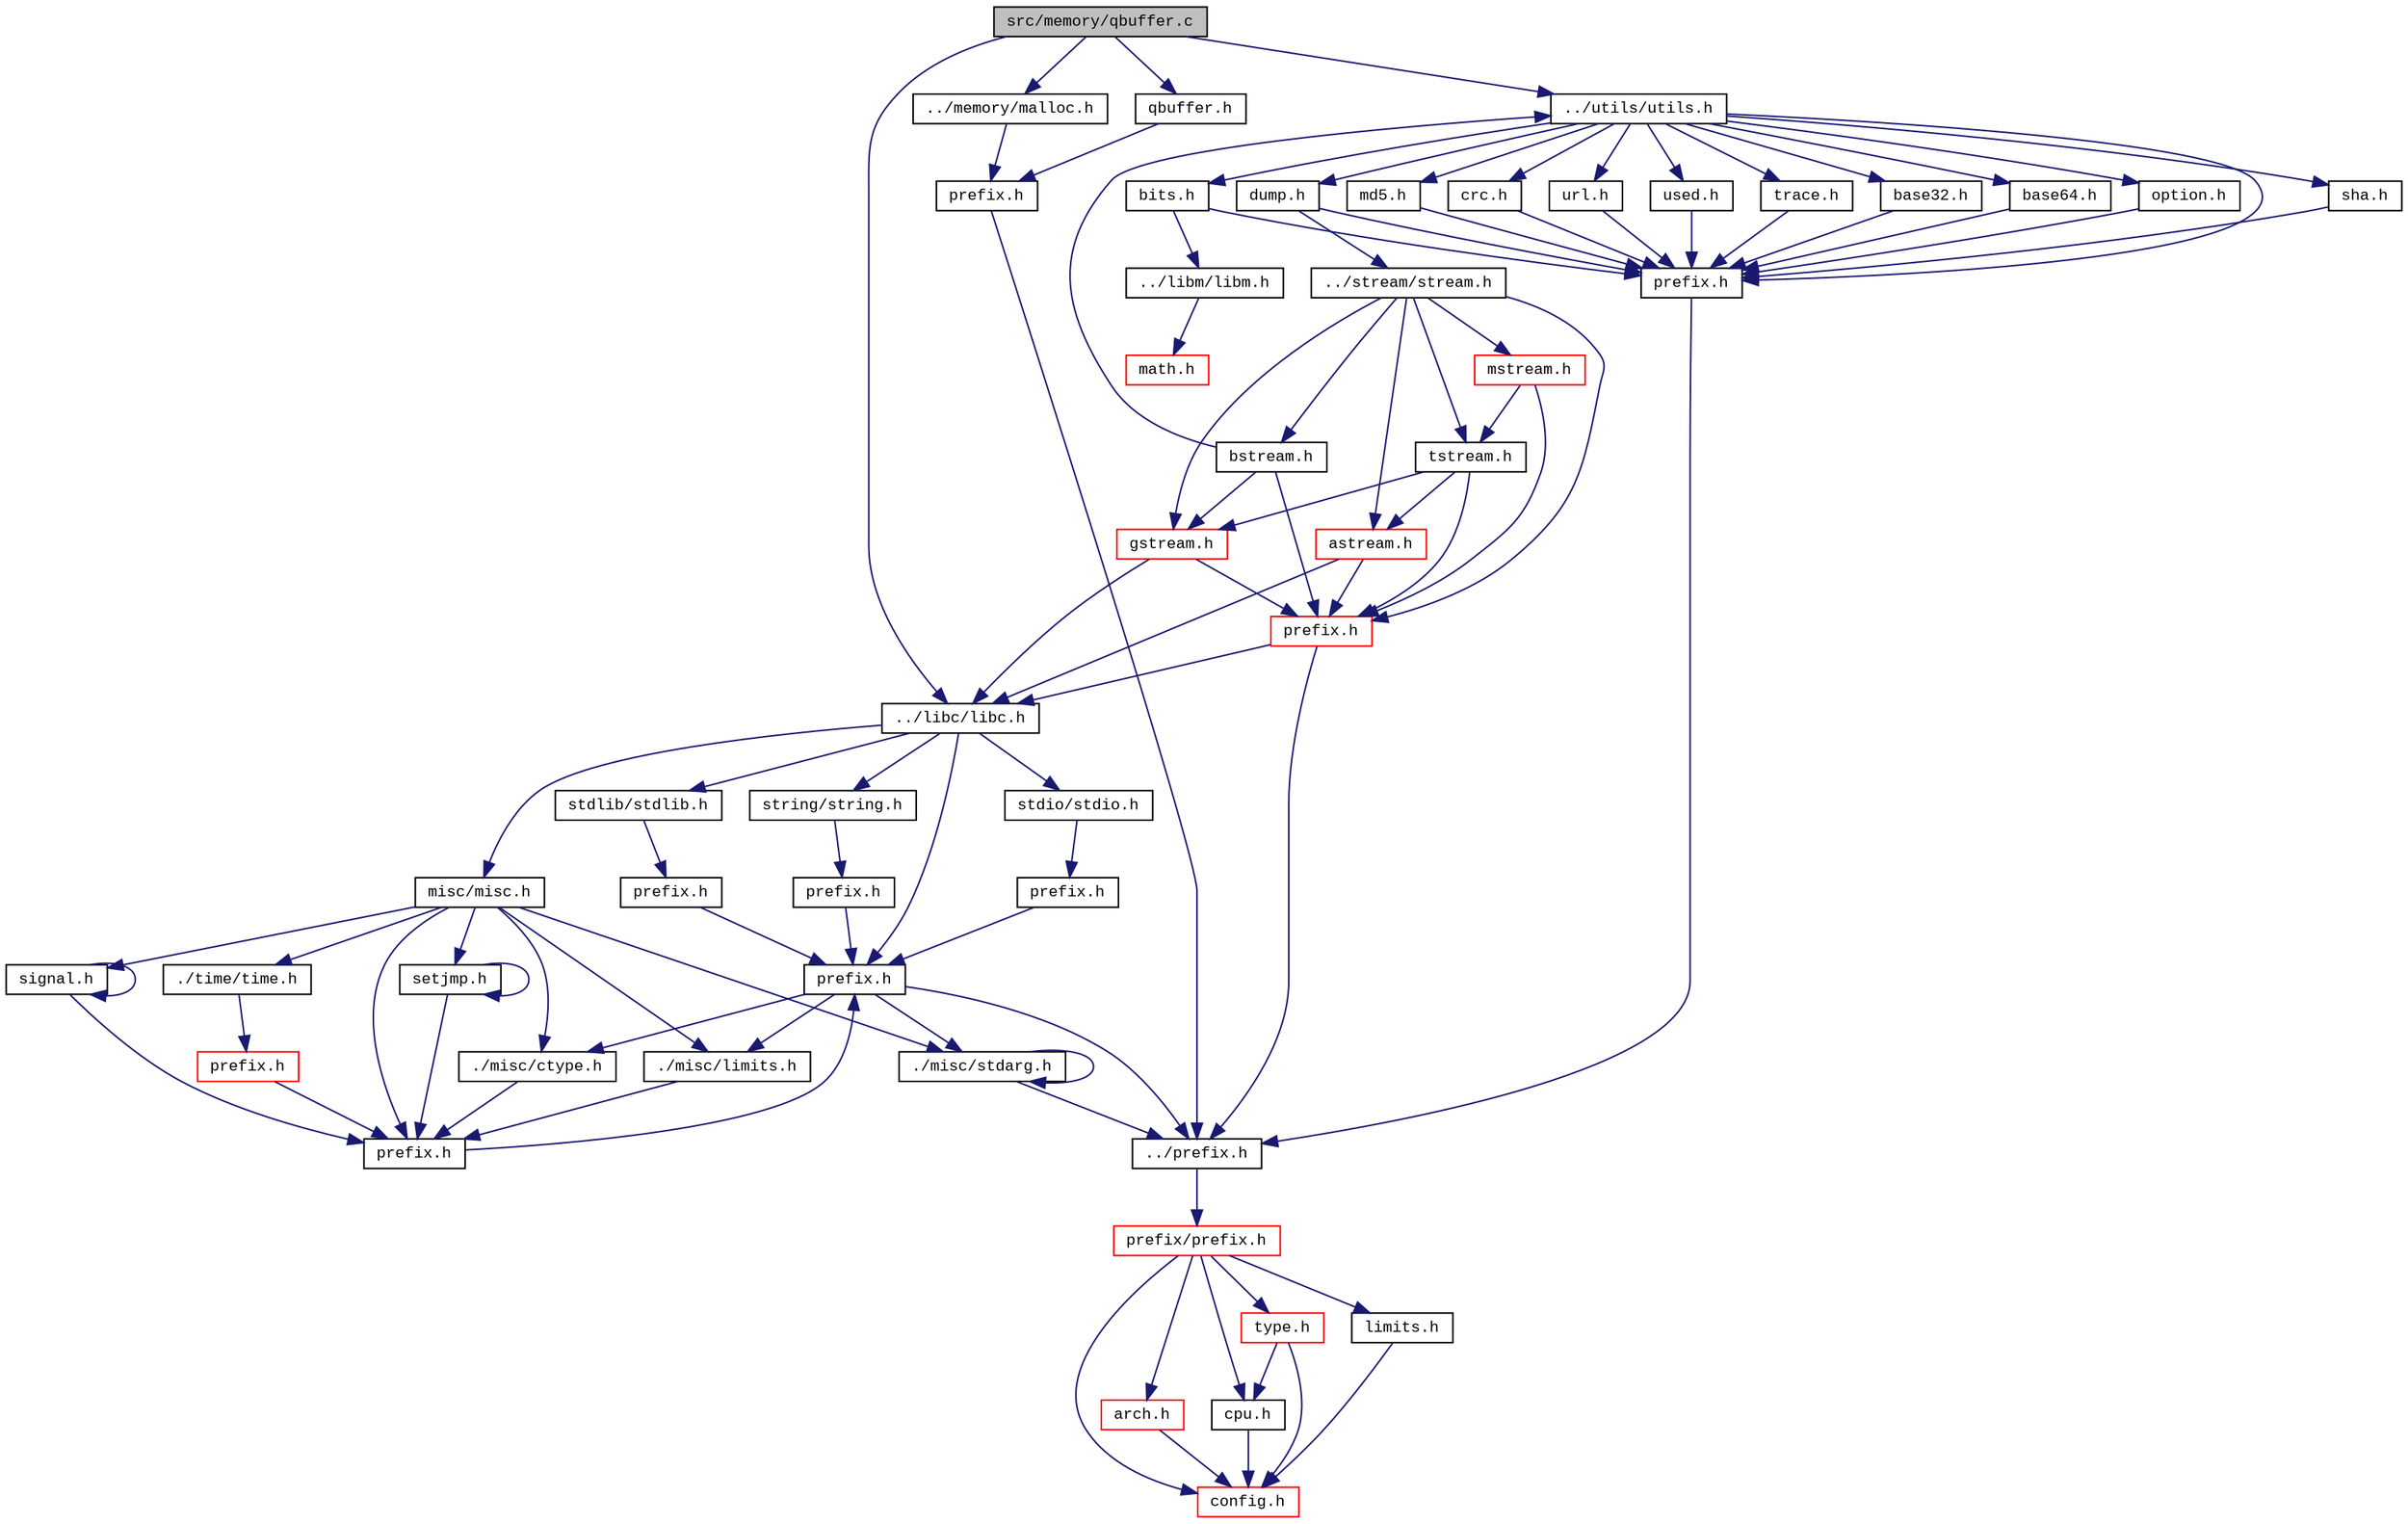 digraph "src/memory/qbuffer.c"
{
  edge [fontname="CourierNew",fontsize="10",labelfontname="CourierNew",labelfontsize="10"];
  node [fontname="CourierNew",fontsize="10",shape=record];
  Node1 [label="src/memory/qbuffer.c",height=0.2,width=0.4,color="black", fillcolor="grey75", style="filled" fontcolor="black"];
  Node1 -> Node2 [color="midnightblue",fontsize="10",style="solid",fontname="CourierNew"];
  Node2 [label="qbuffer.h",height=0.2,width=0.4,color="black", fillcolor="white", style="filled",URL="$d3/d60/qbuffer_8h.html"];
  Node2 -> Node3 [color="midnightblue",fontsize="10",style="solid",fontname="CourierNew"];
  Node3 [label="prefix.h",height=0.2,width=0.4,color="black", fillcolor="white", style="filled",URL="$d0/dad/memory_2prefix_8h_source.html"];
  Node3 -> Node4 [color="midnightblue",fontsize="10",style="solid",fontname="CourierNew"];
  Node4 [label="../prefix.h",height=0.2,width=0.4,color="black", fillcolor="white", style="filled",URL="$df/d5c/prefix_8h_source.html"];
  Node4 -> Node5 [color="midnightblue",fontsize="10",style="solid",fontname="CourierNew"];
  Node5 [label="prefix/prefix.h",height=0.2,width=0.4,color="red", fillcolor="white", style="filled",URL="$da/da3/prefix_2prefix_8h_source.html"];
  Node5 -> Node6 [color="midnightblue",fontsize="10",style="solid",fontname="CourierNew"];
  Node6 [label="config.h",height=0.2,width=0.4,color="red", fillcolor="white", style="filled",URL="$de/d7b/prefix_2config_8h_source.html"];
  Node5 -> Node7 [color="midnightblue",fontsize="10",style="solid",fontname="CourierNew"];
  Node7 [label="cpu.h",height=0.2,width=0.4,color="black", fillcolor="white", style="filled",URL="$dc/da7/cpu_8h.html"];
  Node7 -> Node6 [color="midnightblue",fontsize="10",style="solid",fontname="CourierNew"];
  Node5 -> Node8 [color="midnightblue",fontsize="10",style="solid",fontname="CourierNew"];
  Node8 [label="arch.h",height=0.2,width=0.4,color="red", fillcolor="white", style="filled",URL="$d2/d2d/arch_8h.html"];
  Node8 -> Node6 [color="midnightblue",fontsize="10",style="solid",fontname="CourierNew"];
  Node5 -> Node9 [color="midnightblue",fontsize="10",style="solid",fontname="CourierNew"];
  Node9 [label="type.h",height=0.2,width=0.4,color="red", fillcolor="white", style="filled",URL="$d6/d57/prefix_2type_8h_source.html"];
  Node9 -> Node6 [color="midnightblue",fontsize="10",style="solid",fontname="CourierNew"];
  Node9 -> Node7 [color="midnightblue",fontsize="10",style="solid",fontname="CourierNew"];
  Node5 -> Node10 [color="midnightblue",fontsize="10",style="solid",fontname="CourierNew"];
  Node10 [label="limits.h",height=0.2,width=0.4,color="black", fillcolor="white", style="filled",URL="$da/d87/prefix_2limits_8h_source.html"];
  Node10 -> Node6 [color="midnightblue",fontsize="10",style="solid",fontname="CourierNew"];
  Node1 -> Node11 [color="midnightblue",fontsize="10",style="solid",fontname="CourierNew"];
  Node11 [label="../memory/malloc.h",height=0.2,width=0.4,color="black", fillcolor="white", style="filled",URL="$d1/dd8/memory_2malloc_8h_source.html"];
  Node11 -> Node3 [color="midnightblue",fontsize="10",style="solid",fontname="CourierNew"];
  Node1 -> Node12 [color="midnightblue",fontsize="10",style="solid",fontname="CourierNew"];
  Node12 [label="../libc/libc.h",height=0.2,width=0.4,color="black", fillcolor="white", style="filled",URL="$db/dc8/libc_8h.html"];
  Node12 -> Node13 [color="midnightblue",fontsize="10",style="solid",fontname="CourierNew"];
  Node13 [label="prefix.h",height=0.2,width=0.4,color="black", fillcolor="white", style="filled",URL="$d4/df0/libc_2prefix_8h_source.html"];
  Node13 -> Node4 [color="midnightblue",fontsize="10",style="solid",fontname="CourierNew"];
  Node13 -> Node14 [color="midnightblue",fontsize="10",style="solid",fontname="CourierNew"];
  Node14 [label="./misc/ctype.h",height=0.2,width=0.4,color="black", fillcolor="white", style="filled",URL="$d7/d0d/ctype_8h.html"];
  Node14 -> Node15 [color="midnightblue",fontsize="10",style="solid",fontname="CourierNew"];
  Node15 [label="prefix.h",height=0.2,width=0.4,color="black", fillcolor="white", style="filled",URL="$d4/d8c/libc_2misc_2prefix_8h_source.html"];
  Node15 -> Node13 [color="midnightblue",fontsize="10",style="solid",fontname="CourierNew"];
  Node13 -> Node16 [color="midnightblue",fontsize="10",style="solid",fontname="CourierNew"];
  Node16 [label="./misc/limits.h",height=0.2,width=0.4,color="black", fillcolor="white", style="filled",URL="$d8/dab/libc_2misc_2limits_8h_source.html"];
  Node16 -> Node15 [color="midnightblue",fontsize="10",style="solid",fontname="CourierNew"];
  Node13 -> Node17 [color="midnightblue",fontsize="10",style="solid",fontname="CourierNew"];
  Node17 [label="./misc/stdarg.h",height=0.2,width=0.4,color="black", fillcolor="white", style="filled",URL="$d1/d2d/stdarg_8h.html"];
  Node17 -> Node4 [color="midnightblue",fontsize="10",style="solid",fontname="CourierNew"];
  Node17 -> Node17 [color="midnightblue",fontsize="10",style="solid",fontname="CourierNew"];
  Node12 -> Node18 [color="midnightblue",fontsize="10",style="solid",fontname="CourierNew"];
  Node18 [label="misc/misc.h",height=0.2,width=0.4,color="black", fillcolor="white", style="filled",URL="$d4/d08/misc_8h.html"];
  Node18 -> Node15 [color="midnightblue",fontsize="10",style="solid",fontname="CourierNew"];
  Node18 -> Node14 [color="midnightblue",fontsize="10",style="solid",fontname="CourierNew"];
  Node18 -> Node17 [color="midnightblue",fontsize="10",style="solid",fontname="CourierNew"];
  Node18 -> Node19 [color="midnightblue",fontsize="10",style="solid",fontname="CourierNew"];
  Node19 [label="setjmp.h",height=0.2,width=0.4,color="black", fillcolor="white", style="filled",URL="$dd/df8/setjmp_8h.html"];
  Node19 -> Node15 [color="midnightblue",fontsize="10",style="solid",fontname="CourierNew"];
  Node19 -> Node19 [color="midnightblue",fontsize="10",style="solid",fontname="CourierNew"];
  Node18 -> Node20 [color="midnightblue",fontsize="10",style="solid",fontname="CourierNew"];
  Node20 [label="signal.h",height=0.2,width=0.4,color="black", fillcolor="white", style="filled",URL="$d8/d39/signal_8h.html"];
  Node20 -> Node15 [color="midnightblue",fontsize="10",style="solid",fontname="CourierNew"];
  Node20 -> Node20 [color="midnightblue",fontsize="10",style="solid",fontname="CourierNew"];
  Node18 -> Node16 [color="midnightblue",fontsize="10",style="solid",fontname="CourierNew"];
  Node18 -> Node21 [color="midnightblue",fontsize="10",style="solid",fontname="CourierNew"];
  Node21 [label="./time/time.h",height=0.2,width=0.4,color="black", fillcolor="white", style="filled",URL="$de/d4b/libc_2misc_2time_2time_8h_source.html"];
  Node21 -> Node22 [color="midnightblue",fontsize="10",style="solid",fontname="CourierNew"];
  Node22 [label="prefix.h",height=0.2,width=0.4,color="red", fillcolor="white", style="filled",URL="$d9/dcf/libc_2misc_2time_2prefix_8h_source.html"];
  Node22 -> Node15 [color="midnightblue",fontsize="10",style="solid",fontname="CourierNew"];
  Node12 -> Node23 [color="midnightblue",fontsize="10",style="solid",fontname="CourierNew"];
  Node23 [label="stdio/stdio.h",height=0.2,width=0.4,color="black", fillcolor="white", style="filled",URL="$d6/dd1/stdio_8h.html"];
  Node23 -> Node24 [color="midnightblue",fontsize="10",style="solid",fontname="CourierNew"];
  Node24 [label="prefix.h",height=0.2,width=0.4,color="black", fillcolor="white", style="filled",URL="$d3/de9/libc_2stdio_2prefix_8h_source.html"];
  Node24 -> Node13 [color="midnightblue",fontsize="10",style="solid",fontname="CourierNew"];
  Node12 -> Node25 [color="midnightblue",fontsize="10",style="solid",fontname="CourierNew"];
  Node25 [label="stdlib/stdlib.h",height=0.2,width=0.4,color="black", fillcolor="white", style="filled",URL="$dc/d9c/stdlib_8h.html"];
  Node25 -> Node26 [color="midnightblue",fontsize="10",style="solid",fontname="CourierNew"];
  Node26 [label="prefix.h",height=0.2,width=0.4,color="black", fillcolor="white", style="filled",URL="$da/de8/libc_2stdlib_2prefix_8h_source.html"];
  Node26 -> Node13 [color="midnightblue",fontsize="10",style="solid",fontname="CourierNew"];
  Node12 -> Node27 [color="midnightblue",fontsize="10",style="solid",fontname="CourierNew"];
  Node27 [label="string/string.h",height=0.2,width=0.4,color="black", fillcolor="white", style="filled",URL="$da/d52/libc_2string_2string_8h_source.html"];
  Node27 -> Node28 [color="midnightblue",fontsize="10",style="solid",fontname="CourierNew"];
  Node28 [label="prefix.h",height=0.2,width=0.4,color="black", fillcolor="white", style="filled",URL="$d3/d83/libc_2string_2prefix_8h_source.html"];
  Node28 -> Node13 [color="midnightblue",fontsize="10",style="solid",fontname="CourierNew"];
  Node1 -> Node29 [color="midnightblue",fontsize="10",style="solid",fontname="CourierNew"];
  Node29 [label="../utils/utils.h",height=0.2,width=0.4,color="black", fillcolor="white", style="filled",URL="$de/d2f/utils_2utils_8h_source.html"];
  Node29 -> Node30 [color="midnightblue",fontsize="10",style="solid",fontname="CourierNew"];
  Node30 [label="prefix.h",height=0.2,width=0.4,color="black", fillcolor="white", style="filled",URL="$de/d60/utils_2prefix_8h_source.html"];
  Node30 -> Node4 [color="midnightblue",fontsize="10",style="solid",fontname="CourierNew"];
  Node29 -> Node31 [color="midnightblue",fontsize="10",style="solid",fontname="CourierNew"];
  Node31 [label="bits.h",height=0.2,width=0.4,color="black", fillcolor="white", style="filled",URL="$df/db9/bits_8h_source.html"];
  Node31 -> Node30 [color="midnightblue",fontsize="10",style="solid",fontname="CourierNew"];
  Node31 -> Node32 [color="midnightblue",fontsize="10",style="solid",fontname="CourierNew"];
  Node32 [label="../libm/libm.h",height=0.2,width=0.4,color="black", fillcolor="white", style="filled",URL="$d9/ded/libm_8h.html"];
  Node32 -> Node33 [color="midnightblue",fontsize="10",style="solid",fontname="CourierNew"];
  Node33 [label="math.h",height=0.2,width=0.4,color="red", fillcolor="white", style="filled",URL="$d5/d91/libm_2math_8h_source.html"];
  Node29 -> Node34 [color="midnightblue",fontsize="10",style="solid",fontname="CourierNew"];
  Node34 [label="sha.h",height=0.2,width=0.4,color="black", fillcolor="white", style="filled",URL="$d9/d61/sha_8h.html"];
  Node34 -> Node30 [color="midnightblue",fontsize="10",style="solid",fontname="CourierNew"];
  Node29 -> Node35 [color="midnightblue",fontsize="10",style="solid",fontname="CourierNew"];
  Node35 [label="md5.h",height=0.2,width=0.4,color="black", fillcolor="white", style="filled",URL="$da/db0/md5_8h.html"];
  Node35 -> Node30 [color="midnightblue",fontsize="10",style="solid",fontname="CourierNew"];
  Node29 -> Node36 [color="midnightblue",fontsize="10",style="solid",fontname="CourierNew"];
  Node36 [label="crc.h",height=0.2,width=0.4,color="black", fillcolor="white", style="filled",URL="$dc/de6/crc_8h_source.html"];
  Node36 -> Node30 [color="midnightblue",fontsize="10",style="solid",fontname="CourierNew"];
  Node29 -> Node37 [color="midnightblue",fontsize="10",style="solid",fontname="CourierNew"];
  Node37 [label="url.h",height=0.2,width=0.4,color="black", fillcolor="white", style="filled",URL="$de/d6c/utils_2url_8h_source.html"];
  Node37 -> Node30 [color="midnightblue",fontsize="10",style="solid",fontname="CourierNew"];
  Node29 -> Node38 [color="midnightblue",fontsize="10",style="solid",fontname="CourierNew"];
  Node38 [label="dump.h",height=0.2,width=0.4,color="black", fillcolor="white", style="filled",URL="$d5/de5/dump_8h.html"];
  Node38 -> Node30 [color="midnightblue",fontsize="10",style="solid",fontname="CourierNew"];
  Node38 -> Node39 [color="midnightblue",fontsize="10",style="solid",fontname="CourierNew"];
  Node39 [label="../stream/stream.h",height=0.2,width=0.4,color="black", fillcolor="white", style="filled",URL="$d8/d95/stream_8h.html"];
  Node39 -> Node40 [color="midnightblue",fontsize="10",style="solid",fontname="CourierNew"];
  Node40 [label="prefix.h",height=0.2,width=0.4,color="red", fillcolor="white", style="filled",URL="$d2/dd0/stream_2prefix_8h_source.html"];
  Node40 -> Node4 [color="midnightblue",fontsize="10",style="solid",fontname="CourierNew"];
  Node40 -> Node12 [color="midnightblue",fontsize="10",style="solid",fontname="CourierNew"];
  Node39 -> Node41 [color="midnightblue",fontsize="10",style="solid",fontname="CourierNew"];
  Node41 [label="bstream.h",height=0.2,width=0.4,color="black", fillcolor="white", style="filled",URL="$de/d56/bstream_8h.html"];
  Node41 -> Node40 [color="midnightblue",fontsize="10",style="solid",fontname="CourierNew"];
  Node41 -> Node42 [color="midnightblue",fontsize="10",style="solid",fontname="CourierNew"];
  Node42 [label="gstream.h",height=0.2,width=0.4,color="red", fillcolor="white", style="filled",URL="$d1/dac/gstream_8h.html"];
  Node42 -> Node40 [color="midnightblue",fontsize="10",style="solid",fontname="CourierNew"];
  Node42 -> Node12 [color="midnightblue",fontsize="10",style="solid",fontname="CourierNew"];
  Node41 -> Node29 [color="midnightblue",fontsize="10",style="solid",fontname="CourierNew"];
  Node39 -> Node42 [color="midnightblue",fontsize="10",style="solid",fontname="CourierNew"];
  Node39 -> Node43 [color="midnightblue",fontsize="10",style="solid",fontname="CourierNew"];
  Node43 [label="astream.h",height=0.2,width=0.4,color="red", fillcolor="white", style="filled",URL="$dd/dd5/astream_8h.html"];
  Node43 -> Node40 [color="midnightblue",fontsize="10",style="solid",fontname="CourierNew"];
  Node43 -> Node12 [color="midnightblue",fontsize="10",style="solid",fontname="CourierNew"];
  Node39 -> Node44 [color="midnightblue",fontsize="10",style="solid",fontname="CourierNew"];
  Node44 [label="tstream.h",height=0.2,width=0.4,color="black", fillcolor="white", style="filled",URL="$d1/d3e/tstream_8h.html"];
  Node44 -> Node40 [color="midnightblue",fontsize="10",style="solid",fontname="CourierNew"];
  Node44 -> Node42 [color="midnightblue",fontsize="10",style="solid",fontname="CourierNew"];
  Node44 -> Node43 [color="midnightblue",fontsize="10",style="solid",fontname="CourierNew"];
  Node39 -> Node45 [color="midnightblue",fontsize="10",style="solid",fontname="CourierNew"];
  Node45 [label="mstream.h",height=0.2,width=0.4,color="red", fillcolor="white", style="filled",URL="$d1/db3/mstream_8h.html"];
  Node45 -> Node40 [color="midnightblue",fontsize="10",style="solid",fontname="CourierNew"];
  Node45 -> Node44 [color="midnightblue",fontsize="10",style="solid",fontname="CourierNew"];
  Node29 -> Node46 [color="midnightblue",fontsize="10",style="solid",fontname="CourierNew"];
  Node46 [label="used.h",height=0.2,width=0.4,color="black", fillcolor="white", style="filled",URL="$d4/d2b/used_8h.html"];
  Node46 -> Node30 [color="midnightblue",fontsize="10",style="solid",fontname="CourierNew"];
  Node29 -> Node47 [color="midnightblue",fontsize="10",style="solid",fontname="CourierNew"];
  Node47 [label="trace.h",height=0.2,width=0.4,color="black", fillcolor="white", style="filled",URL="$da/d18/utils_2trace_8h_source.html"];
  Node47 -> Node30 [color="midnightblue",fontsize="10",style="solid",fontname="CourierNew"];
  Node29 -> Node48 [color="midnightblue",fontsize="10",style="solid",fontname="CourierNew"];
  Node48 [label="base32.h",height=0.2,width=0.4,color="black", fillcolor="white", style="filled",URL="$d8/d33/base32_8h.html"];
  Node48 -> Node30 [color="midnightblue",fontsize="10",style="solid",fontname="CourierNew"];
  Node29 -> Node49 [color="midnightblue",fontsize="10",style="solid",fontname="CourierNew"];
  Node49 [label="base64.h",height=0.2,width=0.4,color="black", fillcolor="white", style="filled",URL="$d2/d6f/base64_8h_source.html"];
  Node49 -> Node30 [color="midnightblue",fontsize="10",style="solid",fontname="CourierNew"];
  Node29 -> Node50 [color="midnightblue",fontsize="10",style="solid",fontname="CourierNew"];
  Node50 [label="option.h",height=0.2,width=0.4,color="black", fillcolor="white", style="filled",URL="$db/db8/option_8h.html"];
  Node50 -> Node30 [color="midnightblue",fontsize="10",style="solid",fontname="CourierNew"];
}
